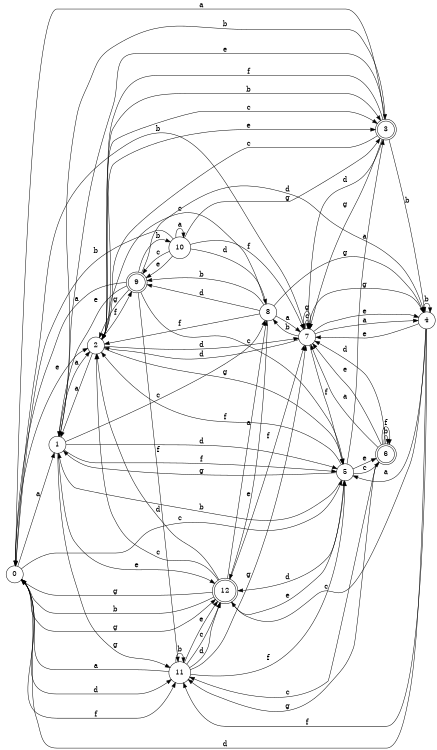 digraph n11_5 {
__start0 [label="" shape="none"];

rankdir=LR;
size="8,5";

s0 [style="filled", color="black", fillcolor="white" shape="circle", label="0"];
s1 [style="filled", color="black", fillcolor="white" shape="circle", label="1"];
s2 [style="filled", color="black", fillcolor="white" shape="circle", label="2"];
s3 [style="rounded,filled", color="black", fillcolor="white" shape="doublecircle", label="3"];
s4 [style="filled", color="black", fillcolor="white" shape="circle", label="4"];
s5 [style="filled", color="black", fillcolor="white" shape="circle", label="5"];
s6 [style="rounded,filled", color="black", fillcolor="white" shape="doublecircle", label="6"];
s7 [style="filled", color="black", fillcolor="white" shape="circle", label="7"];
s8 [style="filled", color="black", fillcolor="white" shape="circle", label="8"];
s9 [style="rounded,filled", color="black", fillcolor="white" shape="doublecircle", label="9"];
s10 [style="filled", color="black", fillcolor="white" shape="circle", label="10"];
s11 [style="filled", color="black", fillcolor="white" shape="circle", label="11"];
s12 [style="rounded,filled", color="black", fillcolor="white" shape="doublecircle", label="12"];
s0 -> s1 [label="a"];
s0 -> s7 [label="b"];
s0 -> s5 [label="c"];
s0 -> s11 [label="d"];
s0 -> s2 [label="e"];
s0 -> s11 [label="f"];
s0 -> s12 [label="g"];
s1 -> s2 [label="a"];
s1 -> s3 [label="b"];
s1 -> s8 [label="c"];
s1 -> s5 [label="d"];
s1 -> s12 [label="e"];
s1 -> s5 [label="f"];
s1 -> s11 [label="g"];
s2 -> s1 [label="a"];
s2 -> s3 [label="b"];
s2 -> s3 [label="c"];
s2 -> s7 [label="d"];
s2 -> s3 [label="e"];
s2 -> s9 [label="f"];
s2 -> s5 [label="g"];
s3 -> s0 [label="a"];
s3 -> s4 [label="b"];
s3 -> s2 [label="c"];
s3 -> s7 [label="d"];
s3 -> s1 [label="e"];
s3 -> s2 [label="f"];
s3 -> s7 [label="g"];
s4 -> s5 [label="a"];
s4 -> s4 [label="b"];
s4 -> s12 [label="c"];
s4 -> s0 [label="d"];
s4 -> s7 [label="e"];
s4 -> s11 [label="f"];
s4 -> s7 [label="g"];
s5 -> s3 [label="a"];
s5 -> s1 [label="b"];
s5 -> s6 [label="c"];
s5 -> s12 [label="d"];
s5 -> s6 [label="e"];
s5 -> s2 [label="f"];
s5 -> s1 [label="g"];
s6 -> s7 [label="a"];
s6 -> s6 [label="b"];
s6 -> s11 [label="c"];
s6 -> s7 [label="d"];
s6 -> s7 [label="e"];
s6 -> s6 [label="f"];
s6 -> s11 [label="g"];
s7 -> s4 [label="a"];
s7 -> s8 [label="b"];
s7 -> s7 [label="c"];
s7 -> s2 [label="d"];
s7 -> s4 [label="e"];
s7 -> s5 [label="f"];
s7 -> s7 [label="g"];
s8 -> s7 [label="a"];
s8 -> s9 [label="b"];
s8 -> s2 [label="c"];
s8 -> s9 [label="d"];
s8 -> s12 [label="e"];
s8 -> s2 [label="f"];
s8 -> s4 [label="g"];
s9 -> s0 [label="a"];
s9 -> s10 [label="b"];
s9 -> s5 [label="c"];
s9 -> s4 [label="d"];
s9 -> s1 [label="e"];
s9 -> s11 [label="f"];
s9 -> s2 [label="g"];
s10 -> s10 [label="a"];
s10 -> s0 [label="b"];
s10 -> s9 [label="c"];
s10 -> s8 [label="d"];
s10 -> s9 [label="e"];
s10 -> s7 [label="f"];
s10 -> s3 [label="g"];
s11 -> s0 [label="a"];
s11 -> s11 [label="b"];
s11 -> s12 [label="c"];
s11 -> s12 [label="d"];
s11 -> s12 [label="e"];
s11 -> s5 [label="f"];
s11 -> s7 [label="g"];
s12 -> s8 [label="a"];
s12 -> s0 [label="b"];
s12 -> s2 [label="c"];
s12 -> s2 [label="d"];
s12 -> s5 [label="e"];
s12 -> s7 [label="f"];
s12 -> s0 [label="g"];

}